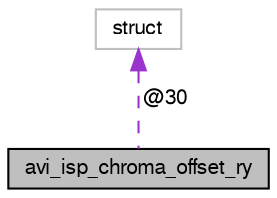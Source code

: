 digraph "avi_isp_chroma_offset_ry"
{
  edge [fontname="FreeSans",fontsize="10",labelfontname="FreeSans",labelfontsize="10"];
  node [fontname="FreeSans",fontsize="10",shape=record];
  Node1 [label="avi_isp_chroma_offset_ry",height=0.2,width=0.4,color="black", fillcolor="grey75", style="filled", fontcolor="black"];
  Node2 -> Node1 [dir="back",color="darkorchid3",fontsize="10",style="dashed",label=" @30" ,fontname="FreeSans"];
  Node2 [label="struct",height=0.2,width=0.4,color="grey75", fillcolor="white", style="filled"];
}
